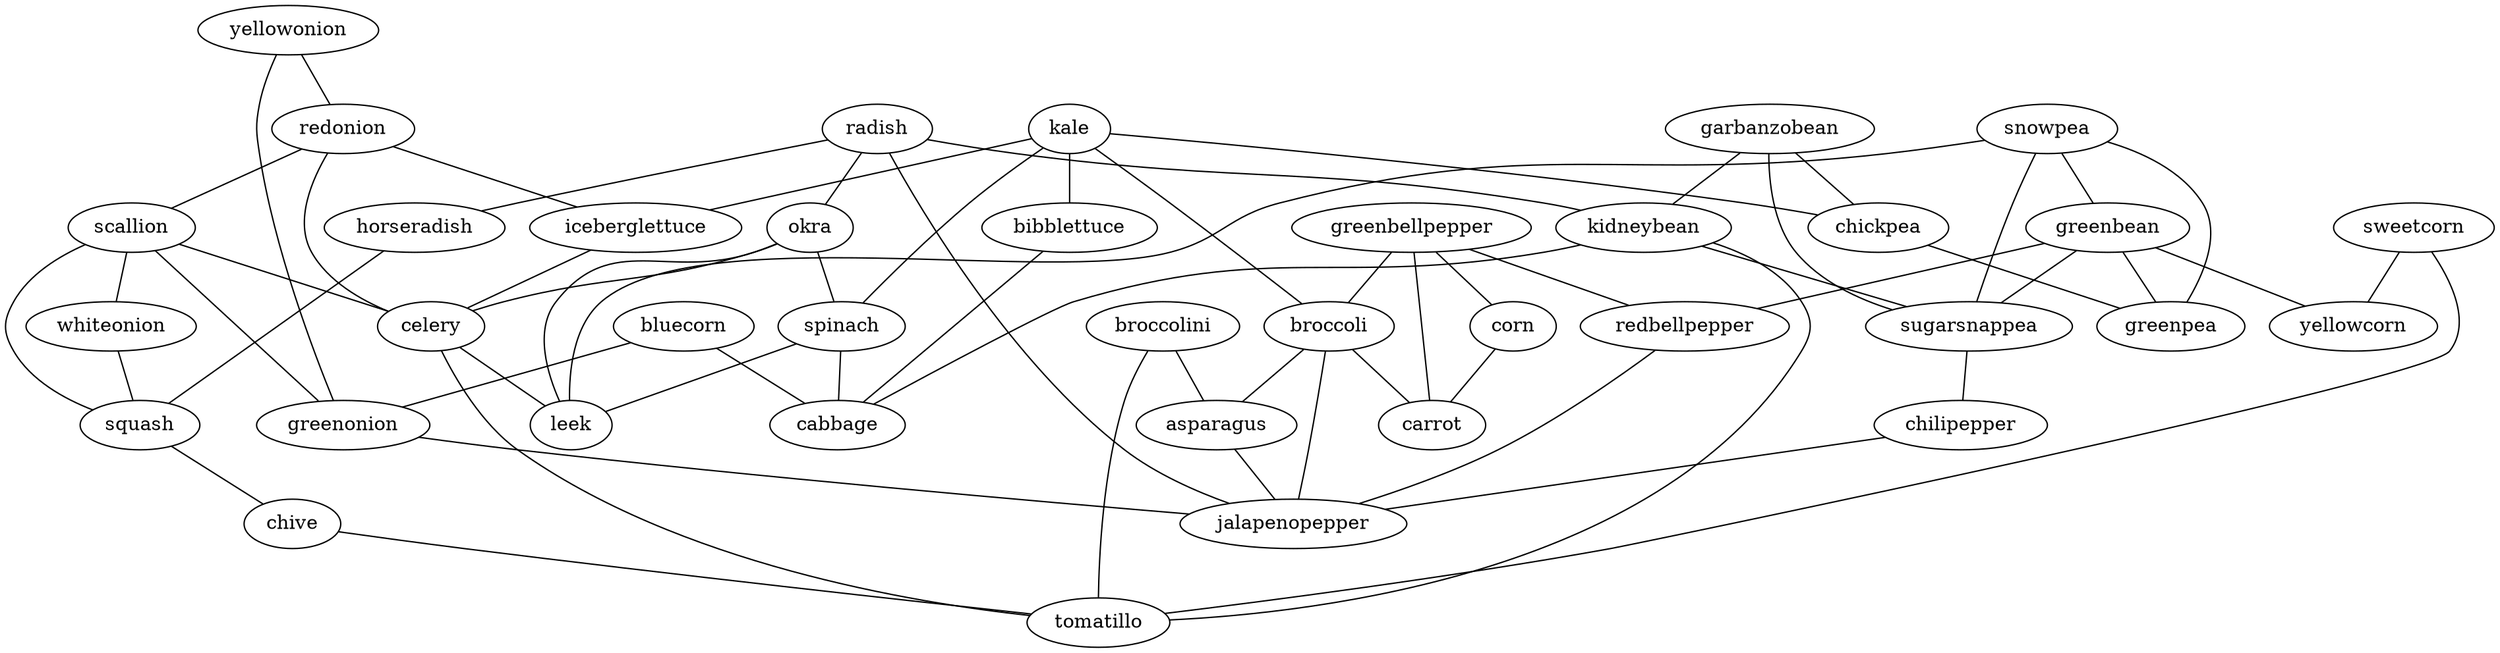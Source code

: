 strict graph G {
yellowonion;
kale;
radish;
garbanzobean;
chickpea;
okra;
spinach;
redonion;
snowpea;
iceberglettuce;
greenbean;
scallion;
celery;
horseradish;
sweetcorn;
kidneybean;
bluecorn;
sugarsnappea;
leek;
whiteonion;
greenbellpepper;
corn;
bibblettuce;
greenpea;
squash;
broccolini;
chive;
cabbage;
yellowcorn;
broccoli;
chilipepper;
asparagus;
greenonion;
redbellpepper;
carrot;
jalapenopepper;
tomatillo;
yellowonion -- greenonion  [weight=1];
yellowonion -- redonion  [weight=1];
kale -- spinach  [weight=1];
kale -- bibblettuce  [weight=1];
kale -- iceberglettuce  [weight=1];
kale -- chickpea  [weight=1];
kale -- broccoli  [weight=1];
radish -- jalapenopepper  [weight=1];
radish -- horseradish  [weight=1];
radish -- kidneybean  [weight=1];
radish -- okra  [weight=1];
garbanzobean -- kidneybean  [weight=1];
garbanzobean -- chickpea  [weight=1];
garbanzobean -- sugarsnappea  [weight=1];
chickpea -- greenpea  [weight=1];
okra -- spinach  [weight=1];
okra -- celery  [weight=1];
okra -- leek  [weight=1];
spinach -- cabbage  [weight=1];
spinach -- leek  [weight=1];
redonion -- celery  [weight=1];
redonion -- iceberglettuce  [weight=1];
redonion -- scallion  [weight=1];
snowpea -- greenpea  [weight=1];
snowpea -- greenbean  [weight=1];
snowpea -- sugarsnappea  [weight=1];
snowpea -- leek  [weight=1];
iceberglettuce -- celery  [weight=1];
greenbean -- yellowcorn  [weight=1];
greenbean -- greenpea  [weight=1];
greenbean -- redbellpepper  [weight=1];
greenbean -- sugarsnappea  [weight=1];
scallion -- whiteonion  [weight=1];
scallion -- greenonion  [weight=1];
scallion -- squash  [weight=1];
scallion -- celery  [weight=1];
celery -- leek  [weight=1];
celery -- tomatillo  [weight=1];
horseradish -- squash  [weight=1];
sweetcorn -- yellowcorn  [weight=1];
sweetcorn -- tomatillo  [weight=1];
kidneybean -- cabbage  [weight=1];
kidneybean -- sugarsnappea  [weight=1];
kidneybean -- tomatillo  [weight=1];
bluecorn -- greenonion  [weight=1];
bluecorn -- cabbage  [weight=1];
sugarsnappea -- chilipepper  [weight=1];
whiteonion -- squash  [weight=1];
greenbellpepper -- corn  [weight=1];
greenbellpepper -- redbellpepper  [weight=1];
greenbellpepper -- carrot  [weight=1];
greenbellpepper -- broccoli  [weight=1];
corn -- carrot  [weight=1];
bibblettuce -- cabbage  [weight=1];
squash -- chive  [weight=1];
broccolini -- asparagus  [weight=1];
broccolini -- tomatillo  [weight=1];
chive -- tomatillo  [weight=1];
broccoli -- asparagus  [weight=1];
broccoli -- carrot  [weight=1];
broccoli -- jalapenopepper  [weight=1];
chilipepper -- jalapenopepper  [weight=1];
asparagus -- jalapenopepper  [weight=1];
greenonion -- jalapenopepper  [weight=1];
redbellpepper -- jalapenopepper  [weight=1];
}
